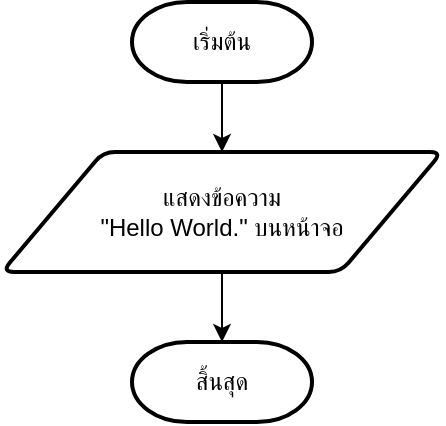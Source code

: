 <mxfile version="25.0.3">
  <diagram id="C5RBs43oDa-KdzZeNtuy" name="Page-1">
    <mxGraphModel dx="880" dy="468" grid="1" gridSize="10" guides="1" tooltips="1" connect="1" arrows="1" fold="1" page="1" pageScale="1" pageWidth="827" pageHeight="1169" math="0" shadow="0">
      <root>
        <mxCell id="WIyWlLk6GJQsqaUBKTNV-0" />
        <mxCell id="WIyWlLk6GJQsqaUBKTNV-1" parent="WIyWlLk6GJQsqaUBKTNV-0" />
        <mxCell id="yADeKXjl4IfM9eYN3R5I-3" style="edgeStyle=orthogonalEdgeStyle;rounded=0;orthogonalLoop=1;jettySize=auto;html=1;exitX=0.5;exitY=1;exitDx=0;exitDy=0;exitPerimeter=0;" edge="1" parent="WIyWlLk6GJQsqaUBKTNV-1" source="yADeKXjl4IfM9eYN3R5I-0" target="yADeKXjl4IfM9eYN3R5I-1">
          <mxGeometry relative="1" as="geometry" />
        </mxCell>
        <mxCell id="yADeKXjl4IfM9eYN3R5I-0" value="เริ่มต้น" style="strokeWidth=2;html=1;shape=mxgraph.flowchart.terminator;whiteSpace=wrap;" vertex="1" parent="WIyWlLk6GJQsqaUBKTNV-1">
          <mxGeometry x="340" y="80" width="90" height="40" as="geometry" />
        </mxCell>
        <mxCell id="yADeKXjl4IfM9eYN3R5I-1" value="แสดงข้อความ&lt;div&gt;&quot;Hello World.&quot; บนหน้าจอ&lt;/div&gt;" style="shape=parallelogram;html=1;strokeWidth=2;perimeter=parallelogramPerimeter;whiteSpace=wrap;rounded=1;arcSize=12;size=0.23;" vertex="1" parent="WIyWlLk6GJQsqaUBKTNV-1">
          <mxGeometry x="275" y="155" width="220" height="60" as="geometry" />
        </mxCell>
        <mxCell id="yADeKXjl4IfM9eYN3R5I-2" value="สิ้นสุด" style="strokeWidth=2;html=1;shape=mxgraph.flowchart.terminator;whiteSpace=wrap;" vertex="1" parent="WIyWlLk6GJQsqaUBKTNV-1">
          <mxGeometry x="340" y="250" width="90" height="40" as="geometry" />
        </mxCell>
        <mxCell id="yADeKXjl4IfM9eYN3R5I-4" style="edgeStyle=orthogonalEdgeStyle;rounded=0;orthogonalLoop=1;jettySize=auto;html=1;exitX=0.5;exitY=1;exitDx=0;exitDy=0;entryX=0.5;entryY=0;entryDx=0;entryDy=0;entryPerimeter=0;" edge="1" parent="WIyWlLk6GJQsqaUBKTNV-1" source="yADeKXjl4IfM9eYN3R5I-1" target="yADeKXjl4IfM9eYN3R5I-2">
          <mxGeometry relative="1" as="geometry" />
        </mxCell>
      </root>
    </mxGraphModel>
  </diagram>
</mxfile>
